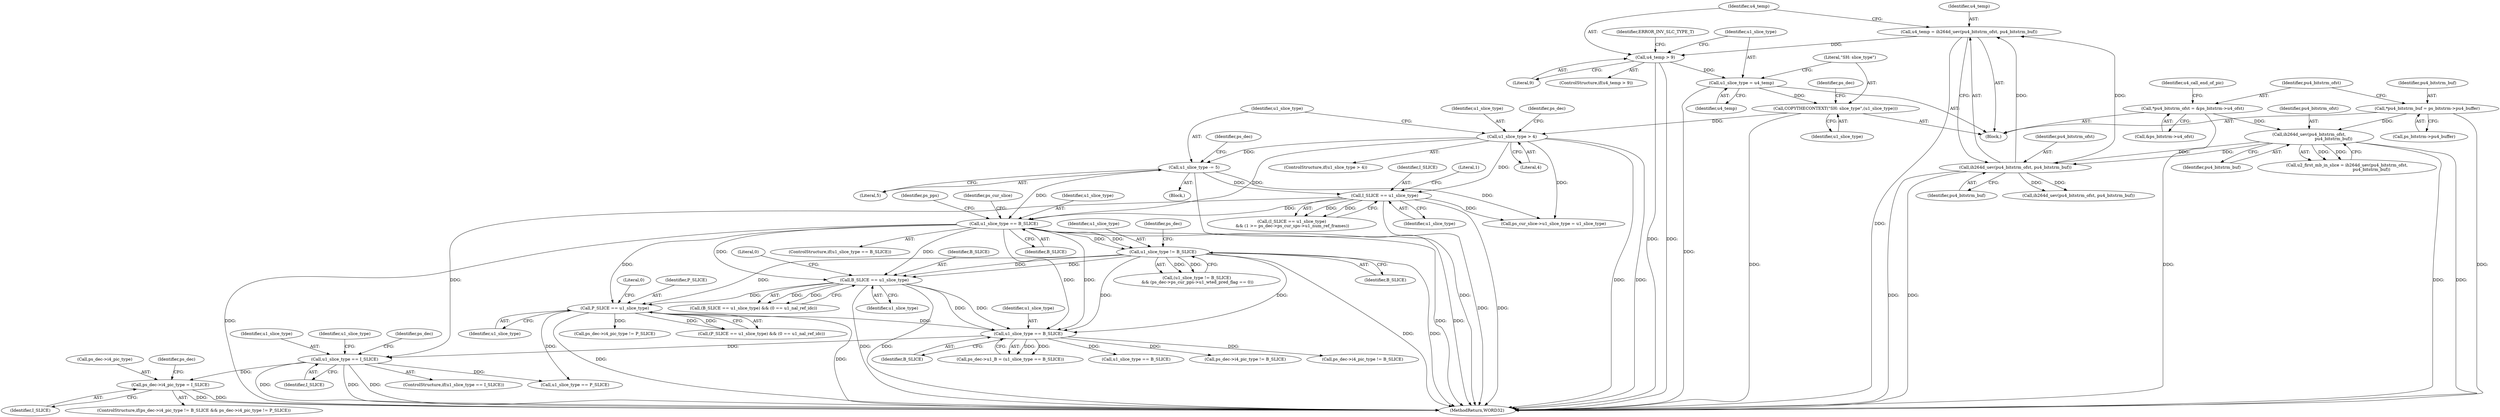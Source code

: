 digraph "0_Android_0b23c81c3dd9ec38f7e6806a3955fed1925541a0_2@pointer" {
"1002446" [label="(Call,ps_dec->i4_pic_type = I_SLICE)"];
"1002418" [label="(Call,u1_slice_type == I_SLICE)"];
"1002304" [label="(Call,u1_slice_type == B_SLICE)"];
"1001861" [label="(Call,P_SLICE == u1_slice_type)"];
"1001846" [label="(Call,B_SLICE == u1_slice_type)"];
"1001549" [label="(Call,u1_slice_type == B_SLICE)"];
"1000290" [label="(Call,u1_slice_type > 4)"];
"1000281" [label="(Call,COPYTHECONTEXT(\"SH: slice_type\",(u1_slice_type)))"];
"1000278" [label="(Call,u1_slice_type = u4_temp)"];
"1000273" [label="(Call,u4_temp > 9)"];
"1000267" [label="(Call,u4_temp = ih264d_uev(pu4_bitstrm_ofst, pu4_bitstrm_buf))"];
"1000269" [label="(Call,ih264d_uev(pu4_bitstrm_ofst, pu4_bitstrm_buf))"];
"1000229" [label="(Call,ih264d_uev(pu4_bitstrm_ofst,\n                                     pu4_bitstrm_buf))"];
"1000201" [label="(Call,*pu4_bitstrm_ofst = &ps_bitstrm->u4_ofst)"];
"1000195" [label="(Call,*pu4_bitstrm_buf = ps_bitstrm->pu4_buffer)"];
"1000294" [label="(Call,u1_slice_type -= 5)"];
"1000339" [label="(Call,I_SLICE == u1_slice_type)"];
"1001770" [label="(Call,u1_slice_type != B_SLICE)"];
"1000274" [label="(Identifier,u4_temp)"];
"1000308" [label="(Identifier,ps_dec)"];
"1001862" [label="(Identifier,P_SLICE)"];
"1002425" [label="(Identifier,ps_dec)"];
"1002305" [label="(Identifier,u1_slice_type)"];
"1001845" [label="(Call,(B_SLICE == u1_slice_type) && (0 == u1_nal_ref_idc))"];
"1000340" [label="(Identifier,I_SLICE)"];
"1000197" [label="(Call,ps_bitstrm->pu4_buffer)"];
"1000295" [label="(Identifier,u1_slice_type)"];
"1000286" [label="(Identifier,ps_dec)"];
"1002436" [label="(Call,ps_dec->i4_pic_type != B_SLICE)"];
"1002518" [label="(Identifier,ps_dec)"];
"1000293" [label="(Block,)"];
"1000230" [label="(Identifier,pu4_bitstrm_ofst)"];
"1001550" [label="(Identifier,u1_slice_type)"];
"1002417" [label="(ControlStructure,if(u1_slice_type == I_SLICE))"];
"1002447" [label="(Call,ps_dec->i4_pic_type)"];
"1001865" [label="(Literal,0)"];
"1001772" [label="(Identifier,B_SLICE)"];
"1001551" [label="(Identifier,B_SLICE)"];
"1000158" [label="(Block,)"];
"1000218" [label="(Identifier,u4_call_end_of_pic)"];
"1000271" [label="(Identifier,pu4_bitstrm_buf)"];
"1001769" [label="(Call,(u1_slice_type != B_SLICE)\n && (ps_dec->ps_cur_pps->u1_wted_pred_flag == 0))"];
"1001848" [label="(Identifier,u1_slice_type)"];
"1001863" [label="(Identifier,u1_slice_type)"];
"1002418" [label="(Call,u1_slice_type == I_SLICE)"];
"1001555" [label="(Identifier,ps_cur_slice)"];
"1001499" [label="(Call,ps_cur_slice->u1_slice_type = u1_slice_type)"];
"1001860" [label="(Call,(P_SLICE == u1_slice_type) && (0 == u1_nal_ref_idc))"];
"1000290" [label="(Call,u1_slice_type > 4)"];
"1000277" [label="(Identifier,ERROR_INV_SLC_TYPE_T)"];
"1001847" [label="(Identifier,B_SLICE)"];
"1001771" [label="(Identifier,u1_slice_type)"];
"1000275" [label="(Literal,9)"];
"1001776" [label="(Identifier,ps_dec)"];
"1001601" [label="(Identifier,ps_pps)"];
"1000227" [label="(Call,u2_first_mb_in_slice = ih264d_uev(pu4_bitstrm_ofst,\n                                     pu4_bitstrm_buf))"];
"1000231" [label="(Identifier,pu4_bitstrm_buf)"];
"1000280" [label="(Identifier,u4_temp)"];
"1000201" [label="(Call,*pu4_bitstrm_ofst = &ps_bitstrm->u4_ofst)"];
"1002475" [label="(Call,ps_dec->i4_pic_type != B_SLICE)"];
"1001850" [label="(Literal,0)"];
"1000292" [label="(Literal,4)"];
"1002441" [label="(Call,ps_dec->i4_pic_type != P_SLICE)"];
"1001548" [label="(ControlStructure,if(u1_slice_type == B_SLICE))"];
"1000268" [label="(Identifier,u4_temp)"];
"1000279" [label="(Identifier,u1_slice_type)"];
"1001549" [label="(Call,u1_slice_type == B_SLICE)"];
"1000299" [label="(Identifier,ps_dec)"];
"1002304" [label="(Call,u1_slice_type == B_SLICE)"];
"1000270" [label="(Identifier,pu4_bitstrm_ofst)"];
"1002450" [label="(Identifier,I_SLICE)"];
"1002419" [label="(Identifier,u1_slice_type)"];
"1000272" [label="(ControlStructure,if(u4_temp > 9))"];
"1000294" [label="(Call,u1_slice_type -= 5)"];
"1000195" [label="(Call,*pu4_bitstrm_buf = ps_bitstrm->pu4_buffer)"];
"1001770" [label="(Call,u1_slice_type != B_SLICE)"];
"1000203" [label="(Call,&ps_bitstrm->u4_ofst)"];
"1000296" [label="(Literal,5)"];
"1000202" [label="(Identifier,pu4_bitstrm_ofst)"];
"1000338" [label="(Call,(I_SLICE == u1_slice_type)\n && (1 >= ps_dec->ps_cur_sps->u1_num_ref_frames))"];
"1002589" [label="(MethodReturn,WORD32)"];
"1002306" [label="(Identifier,B_SLICE)"];
"1000343" [label="(Literal,1)"];
"1002300" [label="(Call,ps_dec->u1_B = (u1_slice_type == B_SLICE))"];
"1000283" [label="(Identifier,u1_slice_type)"];
"1000410" [label="(Call,ih264d_uev(pu4_bitstrm_ofst, pu4_bitstrm_buf))"];
"1000267" [label="(Call,u4_temp = ih264d_uev(pu4_bitstrm_ofst, pu4_bitstrm_buf))"];
"1000291" [label="(Identifier,u1_slice_type)"];
"1000278" [label="(Call,u1_slice_type = u4_temp)"];
"1001861" [label="(Call,P_SLICE == u1_slice_type)"];
"1002487" [label="(Call,u1_slice_type == B_SLICE)"];
"1000196" [label="(Identifier,pu4_bitstrm_buf)"];
"1002420" [label="(Identifier,I_SLICE)"];
"1000281" [label="(Call,COPYTHECONTEXT(\"SH: slice_type\",(u1_slice_type)))"];
"1000269" [label="(Call,ih264d_uev(pu4_bitstrm_ofst, pu4_bitstrm_buf))"];
"1002453" [label="(Call,u1_slice_type == P_SLICE)"];
"1000282" [label="(Literal,\"SH: slice_type\")"];
"1000339" [label="(Call,I_SLICE == u1_slice_type)"];
"1002454" [label="(Identifier,u1_slice_type)"];
"1000273" [label="(Call,u4_temp > 9)"];
"1000289" [label="(ControlStructure,if(u1_slice_type > 4))"];
"1002446" [label="(Call,ps_dec->i4_pic_type = I_SLICE)"];
"1000341" [label="(Identifier,u1_slice_type)"];
"1002434" [label="(ControlStructure,if(ps_dec->i4_pic_type != B_SLICE && ps_dec->i4_pic_type != P_SLICE))"];
"1000229" [label="(Call,ih264d_uev(pu4_bitstrm_ofst,\n                                     pu4_bitstrm_buf))"];
"1001846" [label="(Call,B_SLICE == u1_slice_type)"];
"1002446" -> "1002434"  [label="AST: "];
"1002446" -> "1002450"  [label="CFG: "];
"1002447" -> "1002446"  [label="AST: "];
"1002450" -> "1002446"  [label="AST: "];
"1002518" -> "1002446"  [label="CFG: "];
"1002446" -> "1002589"  [label="DDG: "];
"1002446" -> "1002589"  [label="DDG: "];
"1002418" -> "1002446"  [label="DDG: "];
"1002418" -> "1002417"  [label="AST: "];
"1002418" -> "1002420"  [label="CFG: "];
"1002419" -> "1002418"  [label="AST: "];
"1002420" -> "1002418"  [label="AST: "];
"1002425" -> "1002418"  [label="CFG: "];
"1002454" -> "1002418"  [label="CFG: "];
"1002418" -> "1002589"  [label="DDG: "];
"1002418" -> "1002589"  [label="DDG: "];
"1002418" -> "1002589"  [label="DDG: "];
"1002304" -> "1002418"  [label="DDG: "];
"1000339" -> "1002418"  [label="DDG: "];
"1002418" -> "1002453"  [label="DDG: "];
"1002304" -> "1002300"  [label="AST: "];
"1002304" -> "1002306"  [label="CFG: "];
"1002305" -> "1002304"  [label="AST: "];
"1002306" -> "1002304"  [label="AST: "];
"1002300" -> "1002304"  [label="CFG: "];
"1002304" -> "1002300"  [label="DDG: "];
"1002304" -> "1002300"  [label="DDG: "];
"1001861" -> "1002304"  [label="DDG: "];
"1001846" -> "1002304"  [label="DDG: "];
"1001846" -> "1002304"  [label="DDG: "];
"1001770" -> "1002304"  [label="DDG: "];
"1001770" -> "1002304"  [label="DDG: "];
"1001549" -> "1002304"  [label="DDG: "];
"1001549" -> "1002304"  [label="DDG: "];
"1002304" -> "1002436"  [label="DDG: "];
"1002304" -> "1002475"  [label="DDG: "];
"1002304" -> "1002487"  [label="DDG: "];
"1001861" -> "1001860"  [label="AST: "];
"1001861" -> "1001863"  [label="CFG: "];
"1001862" -> "1001861"  [label="AST: "];
"1001863" -> "1001861"  [label="AST: "];
"1001865" -> "1001861"  [label="CFG: "];
"1001860" -> "1001861"  [label="CFG: "];
"1001861" -> "1002589"  [label="DDG: "];
"1001861" -> "1002589"  [label="DDG: "];
"1001861" -> "1001860"  [label="DDG: "];
"1001861" -> "1001860"  [label="DDG: "];
"1001846" -> "1001861"  [label="DDG: "];
"1001770" -> "1001861"  [label="DDG: "];
"1001549" -> "1001861"  [label="DDG: "];
"1001861" -> "1002441"  [label="DDG: "];
"1001861" -> "1002453"  [label="DDG: "];
"1001846" -> "1001845"  [label="AST: "];
"1001846" -> "1001848"  [label="CFG: "];
"1001847" -> "1001846"  [label="AST: "];
"1001848" -> "1001846"  [label="AST: "];
"1001850" -> "1001846"  [label="CFG: "];
"1001845" -> "1001846"  [label="CFG: "];
"1001846" -> "1002589"  [label="DDG: "];
"1001846" -> "1002589"  [label="DDG: "];
"1001846" -> "1001845"  [label="DDG: "];
"1001846" -> "1001845"  [label="DDG: "];
"1001549" -> "1001846"  [label="DDG: "];
"1001549" -> "1001846"  [label="DDG: "];
"1001770" -> "1001846"  [label="DDG: "];
"1001770" -> "1001846"  [label="DDG: "];
"1001549" -> "1001548"  [label="AST: "];
"1001549" -> "1001551"  [label="CFG: "];
"1001550" -> "1001549"  [label="AST: "];
"1001551" -> "1001549"  [label="AST: "];
"1001555" -> "1001549"  [label="CFG: "];
"1001601" -> "1001549"  [label="CFG: "];
"1001549" -> "1002589"  [label="DDG: "];
"1001549" -> "1002589"  [label="DDG: "];
"1001549" -> "1002589"  [label="DDG: "];
"1000290" -> "1001549"  [label="DDG: "];
"1000294" -> "1001549"  [label="DDG: "];
"1000339" -> "1001549"  [label="DDG: "];
"1001549" -> "1001770"  [label="DDG: "];
"1001549" -> "1001770"  [label="DDG: "];
"1000290" -> "1000289"  [label="AST: "];
"1000290" -> "1000292"  [label="CFG: "];
"1000291" -> "1000290"  [label="AST: "];
"1000292" -> "1000290"  [label="AST: "];
"1000295" -> "1000290"  [label="CFG: "];
"1000308" -> "1000290"  [label="CFG: "];
"1000290" -> "1002589"  [label="DDG: "];
"1000290" -> "1002589"  [label="DDG: "];
"1000281" -> "1000290"  [label="DDG: "];
"1000290" -> "1000294"  [label="DDG: "];
"1000290" -> "1000339"  [label="DDG: "];
"1000290" -> "1001499"  [label="DDG: "];
"1000281" -> "1000158"  [label="AST: "];
"1000281" -> "1000283"  [label="CFG: "];
"1000282" -> "1000281"  [label="AST: "];
"1000283" -> "1000281"  [label="AST: "];
"1000286" -> "1000281"  [label="CFG: "];
"1000281" -> "1002589"  [label="DDG: "];
"1000278" -> "1000281"  [label="DDG: "];
"1000278" -> "1000158"  [label="AST: "];
"1000278" -> "1000280"  [label="CFG: "];
"1000279" -> "1000278"  [label="AST: "];
"1000280" -> "1000278"  [label="AST: "];
"1000282" -> "1000278"  [label="CFG: "];
"1000278" -> "1002589"  [label="DDG: "];
"1000273" -> "1000278"  [label="DDG: "];
"1000273" -> "1000272"  [label="AST: "];
"1000273" -> "1000275"  [label="CFG: "];
"1000274" -> "1000273"  [label="AST: "];
"1000275" -> "1000273"  [label="AST: "];
"1000277" -> "1000273"  [label="CFG: "];
"1000279" -> "1000273"  [label="CFG: "];
"1000273" -> "1002589"  [label="DDG: "];
"1000273" -> "1002589"  [label="DDG: "];
"1000267" -> "1000273"  [label="DDG: "];
"1000267" -> "1000158"  [label="AST: "];
"1000267" -> "1000269"  [label="CFG: "];
"1000268" -> "1000267"  [label="AST: "];
"1000269" -> "1000267"  [label="AST: "];
"1000274" -> "1000267"  [label="CFG: "];
"1000267" -> "1002589"  [label="DDG: "];
"1000269" -> "1000267"  [label="DDG: "];
"1000269" -> "1000267"  [label="DDG: "];
"1000269" -> "1000271"  [label="CFG: "];
"1000270" -> "1000269"  [label="AST: "];
"1000271" -> "1000269"  [label="AST: "];
"1000269" -> "1002589"  [label="DDG: "];
"1000269" -> "1002589"  [label="DDG: "];
"1000229" -> "1000269"  [label="DDG: "];
"1000229" -> "1000269"  [label="DDG: "];
"1000269" -> "1000410"  [label="DDG: "];
"1000269" -> "1000410"  [label="DDG: "];
"1000229" -> "1000227"  [label="AST: "];
"1000229" -> "1000231"  [label="CFG: "];
"1000230" -> "1000229"  [label="AST: "];
"1000231" -> "1000229"  [label="AST: "];
"1000227" -> "1000229"  [label="CFG: "];
"1000229" -> "1002589"  [label="DDG: "];
"1000229" -> "1002589"  [label="DDG: "];
"1000229" -> "1000227"  [label="DDG: "];
"1000229" -> "1000227"  [label="DDG: "];
"1000201" -> "1000229"  [label="DDG: "];
"1000195" -> "1000229"  [label="DDG: "];
"1000201" -> "1000158"  [label="AST: "];
"1000201" -> "1000203"  [label="CFG: "];
"1000202" -> "1000201"  [label="AST: "];
"1000203" -> "1000201"  [label="AST: "];
"1000218" -> "1000201"  [label="CFG: "];
"1000201" -> "1002589"  [label="DDG: "];
"1000195" -> "1000158"  [label="AST: "];
"1000195" -> "1000197"  [label="CFG: "];
"1000196" -> "1000195"  [label="AST: "];
"1000197" -> "1000195"  [label="AST: "];
"1000202" -> "1000195"  [label="CFG: "];
"1000195" -> "1002589"  [label="DDG: "];
"1000294" -> "1000293"  [label="AST: "];
"1000294" -> "1000296"  [label="CFG: "];
"1000295" -> "1000294"  [label="AST: "];
"1000296" -> "1000294"  [label="AST: "];
"1000299" -> "1000294"  [label="CFG: "];
"1000294" -> "1002589"  [label="DDG: "];
"1000294" -> "1000339"  [label="DDG: "];
"1000294" -> "1001499"  [label="DDG: "];
"1000339" -> "1000338"  [label="AST: "];
"1000339" -> "1000341"  [label="CFG: "];
"1000340" -> "1000339"  [label="AST: "];
"1000341" -> "1000339"  [label="AST: "];
"1000343" -> "1000339"  [label="CFG: "];
"1000338" -> "1000339"  [label="CFG: "];
"1000339" -> "1002589"  [label="DDG: "];
"1000339" -> "1002589"  [label="DDG: "];
"1000339" -> "1000338"  [label="DDG: "];
"1000339" -> "1000338"  [label="DDG: "];
"1000339" -> "1001499"  [label="DDG: "];
"1001770" -> "1001769"  [label="AST: "];
"1001770" -> "1001772"  [label="CFG: "];
"1001771" -> "1001770"  [label="AST: "];
"1001772" -> "1001770"  [label="AST: "];
"1001776" -> "1001770"  [label="CFG: "];
"1001769" -> "1001770"  [label="CFG: "];
"1001770" -> "1002589"  [label="DDG: "];
"1001770" -> "1002589"  [label="DDG: "];
"1001770" -> "1001769"  [label="DDG: "];
"1001770" -> "1001769"  [label="DDG: "];
}

